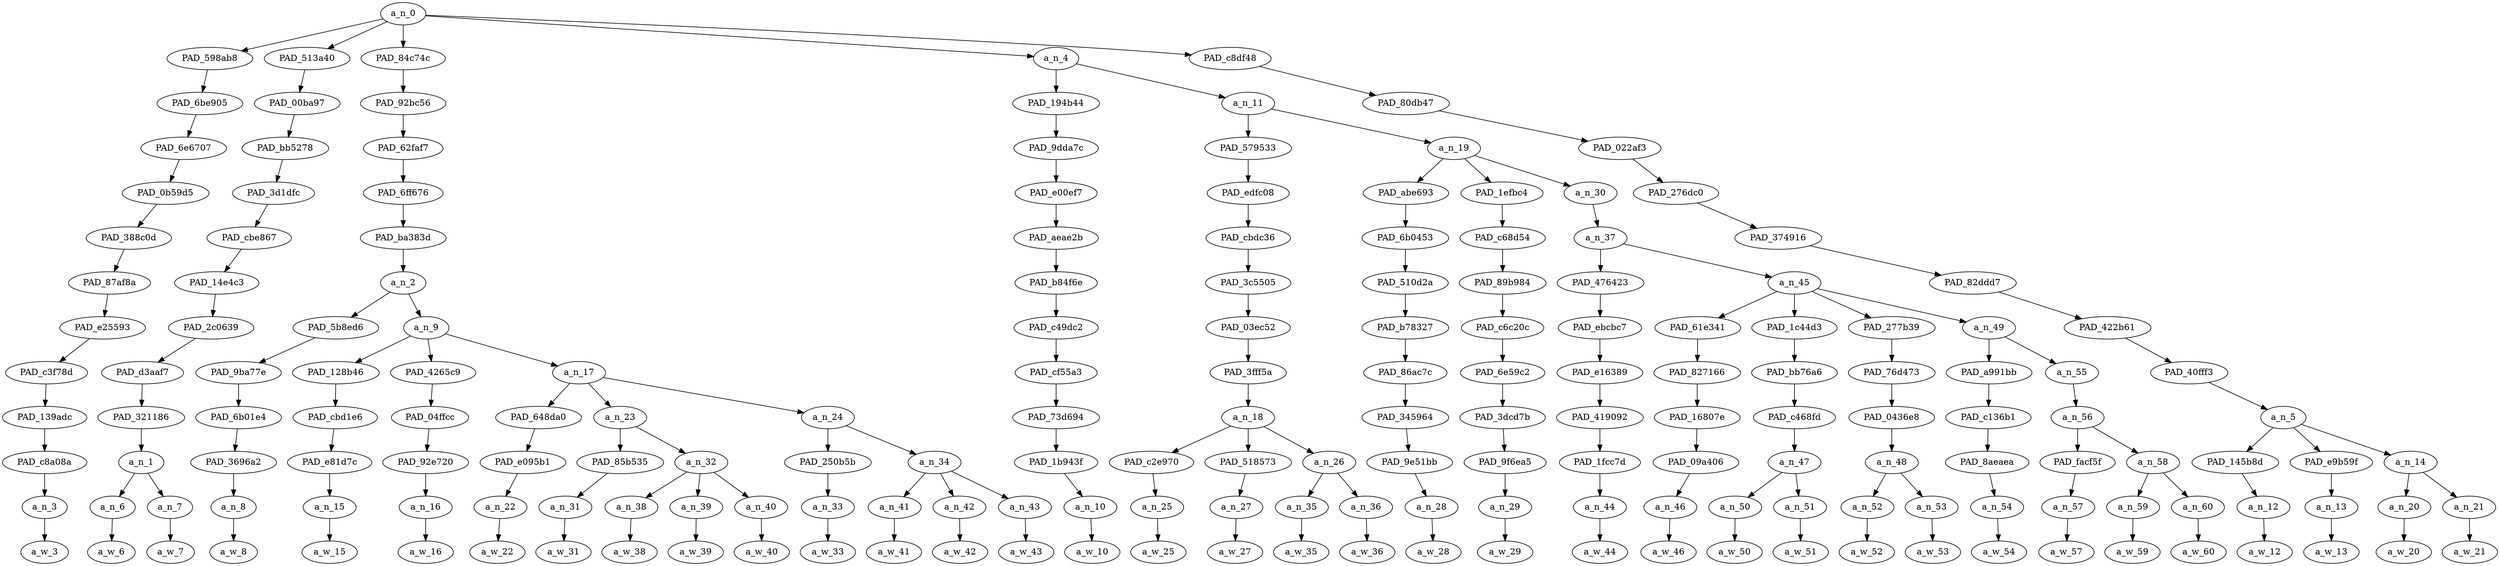 strict digraph "" {
	a_n_0	[div_dir=1,
		index=0,
		level=12,
		pos="13.678211805555554,12!",
		text_span="[0, 1, 2, 3, 4, 5, 6, 7, 8, 9, 10, 11, 12, 13, 14, 15, 16, 17, 18, 19, 20, 21, 22, 23, 24, 25, 26, 27, 28, 29, 30, 31, 32, 33, 34, \
35]",
		value=1.00000002];
	PAD_598ab8	[div_dir=-1,
		index=2,
		level=11,
		pos="14.0,11!",
		text_span="[14]",
		value=0.02053210];
	a_n_0 -> PAD_598ab8;
	PAD_513a40	[div_dir=1,
		index=0,
		level=11,
		pos="0.5,11!",
		text_span="[0, 1]",
		value=0.03356253];
	a_n_0 -> PAD_513a40;
	PAD_84c74c	[div_dir=1,
		index=1,
		level=11,
		pos="3.4444444444444446,11!",
		text_span="[2, 3, 4, 5, 6, 7, 8, 9, 10, 11, 12, 13]",
		value=0.26948515];
	a_n_0 -> PAD_84c74c;
	a_n_4	[div_dir=1,
		index=3,
		level=11,
		pos="17.279947916666668,11!",
		text_span="[15, 16, 17, 18, 19, 20, 21, 22, 23, 24, 25, 26, 27, 28, 29, 30, 31]",
		value=0.60753844];
	a_n_0 -> a_n_4;
	PAD_c8df48	[div_dir=1,
		index=4,
		level=11,
		pos="33.166666666666664,11!",
		text_span="[32, 33, 34, 35]",
		value=0.06862590];
	a_n_0 -> PAD_c8df48;
	PAD_6be905	[div_dir=-1,
		index=2,
		level=10,
		pos="14.0,10!",
		text_span="[14]",
		value=0.02053210];
	PAD_598ab8 -> PAD_6be905;
	PAD_6e6707	[div_dir=-1,
		index=2,
		level=9,
		pos="14.0,9!",
		text_span="[14]",
		value=0.02053210];
	PAD_6be905 -> PAD_6e6707;
	PAD_0b59d5	[div_dir=-1,
		index=2,
		level=8,
		pos="14.0,8!",
		text_span="[14]",
		value=0.02053210];
	PAD_6e6707 -> PAD_0b59d5;
	PAD_388c0d	[div_dir=-1,
		index=2,
		level=7,
		pos="14.0,7!",
		text_span="[14]",
		value=0.02053210];
	PAD_0b59d5 -> PAD_388c0d;
	PAD_87af8a	[div_dir=-1,
		index=2,
		level=6,
		pos="14.0,6!",
		text_span="[14]",
		value=0.02053210];
	PAD_388c0d -> PAD_87af8a;
	PAD_e25593	[div_dir=-1,
		index=3,
		level=5,
		pos="14.0,5!",
		text_span="[14]",
		value=0.02053210];
	PAD_87af8a -> PAD_e25593;
	PAD_c3f78d	[div_dir=-1,
		index=5,
		level=4,
		pos="14.0,4!",
		text_span="[14]",
		value=0.02053210];
	PAD_e25593 -> PAD_c3f78d;
	PAD_139adc	[div_dir=-1,
		index=7,
		level=3,
		pos="14.0,3!",
		text_span="[14]",
		value=0.02053210];
	PAD_c3f78d -> PAD_139adc;
	PAD_c8a08a	[div_dir=-1,
		index=9,
		level=2,
		pos="14.0,2!",
		text_span="[14]",
		value=0.02053210];
	PAD_139adc -> PAD_c8a08a;
	a_n_3	[div_dir=-1,
		index=14,
		level=1,
		pos="14.0,1!",
		text_span="[14]",
		value=0.02053210];
	PAD_c8a08a -> a_n_3;
	a_w_3	[div_dir=0,
		index=14,
		level=0,
		pos="14,0!",
		text_span="[14]",
		value=we];
	a_n_3 -> a_w_3;
	PAD_00ba97	[div_dir=1,
		index=0,
		level=10,
		pos="0.5,10!",
		text_span="[0, 1]",
		value=0.03356253];
	PAD_513a40 -> PAD_00ba97;
	PAD_bb5278	[div_dir=1,
		index=0,
		level=9,
		pos="0.5,9!",
		text_span="[0, 1]",
		value=0.03356253];
	PAD_00ba97 -> PAD_bb5278;
	PAD_3d1dfc	[div_dir=1,
		index=0,
		level=8,
		pos="0.5,8!",
		text_span="[0, 1]",
		value=0.03356253];
	PAD_bb5278 -> PAD_3d1dfc;
	PAD_cbe867	[div_dir=1,
		index=0,
		level=7,
		pos="0.5,7!",
		text_span="[0, 1]",
		value=0.03356253];
	PAD_3d1dfc -> PAD_cbe867;
	PAD_14e4c3	[div_dir=1,
		index=0,
		level=6,
		pos="0.5,6!",
		text_span="[0, 1]",
		value=0.03356253];
	PAD_cbe867 -> PAD_14e4c3;
	PAD_2c0639	[div_dir=1,
		index=0,
		level=5,
		pos="0.5,5!",
		text_span="[0, 1]",
		value=0.03356253];
	PAD_14e4c3 -> PAD_2c0639;
	PAD_d3aaf7	[div_dir=1,
		index=0,
		level=4,
		pos="0.5,4!",
		text_span="[0, 1]",
		value=0.03356253];
	PAD_2c0639 -> PAD_d3aaf7;
	PAD_321186	[div_dir=1,
		index=0,
		level=3,
		pos="0.5,3!",
		text_span="[0, 1]",
		value=0.03356253];
	PAD_d3aaf7 -> PAD_321186;
	a_n_1	[div_dir=1,
		index=0,
		level=2,
		pos="0.5,2!",
		text_span="[0, 1]",
		value=0.03356253];
	PAD_321186 -> a_n_1;
	a_n_6	[div_dir=1,
		index=0,
		level=1,
		pos="0.0,1!",
		text_span="[0]",
		value=0.01535512];
	a_n_1 -> a_n_6;
	a_n_7	[div_dir=1,
		index=1,
		level=1,
		pos="1.0,1!",
		text_span="[1]",
		value=0.01811296];
	a_n_1 -> a_n_7;
	a_w_6	[div_dir=0,
		index=0,
		level=0,
		pos="0,0!",
		text_span="[0]",
		value=in];
	a_n_6 -> a_w_6;
	a_w_7	[div_dir=0,
		index=1,
		level=0,
		pos="1,0!",
		text_span="[1]",
		value=fact];
	a_n_7 -> a_w_7;
	PAD_92bc56	[div_dir=1,
		index=1,
		level=10,
		pos="3.4444444444444446,10!",
		text_span="[2, 3, 4, 5, 6, 7, 8, 9, 10, 11, 12, 13]",
		value=0.26948515];
	PAD_84c74c -> PAD_92bc56;
	PAD_62faf7	[div_dir=1,
		index=1,
		level=9,
		pos="3.4444444444444446,9!",
		text_span="[2, 3, 4, 5, 6, 7, 8, 9, 10, 11, 12, 13]",
		value=0.26948515];
	PAD_92bc56 -> PAD_62faf7;
	PAD_6ff676	[div_dir=1,
		index=1,
		level=8,
		pos="3.4444444444444446,8!",
		text_span="[2, 3, 4, 5, 6, 7, 8, 9, 10, 11, 12, 13]",
		value=0.26948515];
	PAD_62faf7 -> PAD_6ff676;
	PAD_ba383d	[div_dir=1,
		index=1,
		level=7,
		pos="3.4444444444444446,7!",
		text_span="[2, 3, 4, 5, 6, 7, 8, 9, 10, 11, 12, 13]",
		value=0.26948515];
	PAD_6ff676 -> PAD_ba383d;
	a_n_2	[div_dir=1,
		index=1,
		level=6,
		pos="3.4444444444444446,6!",
		text_span="[2, 3, 4, 5, 6, 7, 8, 9, 10, 11, 12, 13]",
		value=0.26948515];
	PAD_ba383d -> a_n_2;
	PAD_5b8ed6	[div_dir=1,
		index=1,
		level=5,
		pos="2.0,5!",
		text_span="[2]",
		value=0.01462704];
	a_n_2 -> PAD_5b8ed6;
	a_n_9	[div_dir=1,
		index=2,
		level=5,
		pos="4.888888888888889,5!",
		text_span="[3, 4, 5, 6, 7, 8, 9, 10, 11, 12, 13]",
		value=0.25478296];
	a_n_2 -> a_n_9;
	PAD_9ba77e	[div_dir=1,
		index=1,
		level=4,
		pos="2.0,4!",
		text_span="[2]",
		value=0.01462704];
	PAD_5b8ed6 -> PAD_9ba77e;
	PAD_6b01e4	[div_dir=1,
		index=1,
		level=3,
		pos="2.0,3!",
		text_span="[2]",
		value=0.01462704];
	PAD_9ba77e -> PAD_6b01e4;
	PAD_3696a2	[div_dir=1,
		index=1,
		level=2,
		pos="2.0,2!",
		text_span="[2]",
		value=0.01462704];
	PAD_6b01e4 -> PAD_3696a2;
	a_n_8	[div_dir=1,
		index=2,
		level=1,
		pos="2.0,1!",
		text_span="[2]",
		value=0.01462704];
	PAD_3696a2 -> a_n_8;
	a_w_8	[div_dir=0,
		index=2,
		level=0,
		pos="2,0!",
		text_span="[2]",
		value=i];
	a_n_8 -> a_w_8;
	PAD_128b46	[div_dir=-1,
		index=2,
		level=4,
		pos="3.0,4!",
		text_span="[3]",
		value=0.01365624];
	a_n_9 -> PAD_128b46;
	PAD_4265c9	[div_dir=-1,
		index=3,
		level=4,
		pos="4.0,4!",
		text_span="[4]",
		value=0.01174897];
	a_n_9 -> PAD_4265c9;
	a_n_17	[div_dir=1,
		index=4,
		level=4,
		pos="7.666666666666667,4!",
		text_span="[5, 6, 7, 8, 9, 10, 11, 12, 13]",
		value=0.22931795];
	a_n_9 -> a_n_17;
	PAD_cbd1e6	[div_dir=-1,
		index=2,
		level=3,
		pos="3.0,3!",
		text_span="[3]",
		value=0.01365624];
	PAD_128b46 -> PAD_cbd1e6;
	PAD_e81d7c	[div_dir=-1,
		index=2,
		level=2,
		pos="3.0,2!",
		text_span="[3]",
		value=0.01365624];
	PAD_cbd1e6 -> PAD_e81d7c;
	a_n_15	[div_dir=-1,
		index=3,
		level=1,
		pos="3.0,1!",
		text_span="[3]",
		value=0.01365624];
	PAD_e81d7c -> a_n_15;
	a_w_15	[div_dir=0,
		index=3,
		level=0,
		pos="3,0!",
		text_span="[3]",
		value=can];
	a_n_15 -> a_w_15;
	PAD_04ffcc	[div_dir=-1,
		index=3,
		level=3,
		pos="4.0,3!",
		text_span="[4]",
		value=0.01174897];
	PAD_4265c9 -> PAD_04ffcc;
	PAD_92e720	[div_dir=-1,
		index=3,
		level=2,
		pos="4.0,2!",
		text_span="[4]",
		value=0.01174897];
	PAD_04ffcc -> PAD_92e720;
	a_n_16	[div_dir=-1,
		index=4,
		level=1,
		pos="4.0,1!",
		text_span="[4]",
		value=0.01174897];
	PAD_92e720 -> a_n_16;
	a_w_16	[div_dir=0,
		index=4,
		level=0,
		pos="4,0!",
		text_span="[4]",
		value=not];
	a_n_16 -> a_w_16;
	PAD_648da0	[div_dir=1,
		index=4,
		level=3,
		pos="5.0,3!",
		text_span="[5]",
		value=0.01324070];
	a_n_17 -> PAD_648da0;
	a_n_23	[div_dir=1,
		index=5,
		level=3,
		pos="7.0,3!",
		text_span="[6, 7, 8, 9]",
		value=0.06786105];
	a_n_17 -> a_n_23;
	a_n_24	[div_dir=1,
		index=6,
		level=3,
		pos="11.0,3!",
		text_span="[10, 11, 12, 13]",
		value=0.14814413];
	a_n_17 -> a_n_24;
	PAD_e095b1	[div_dir=1,
		index=4,
		level=2,
		pos="5.0,2!",
		text_span="[5]",
		value=0.01324070];
	PAD_648da0 -> PAD_e095b1;
	a_n_22	[div_dir=1,
		index=5,
		level=1,
		pos="5.0,1!",
		text_span="[5]",
		value=0.01324070];
	PAD_e095b1 -> a_n_22;
	a_w_22	[div_dir=0,
		index=5,
		level=0,
		pos="5,0!",
		text_span="[5]",
		value=find];
	a_n_22 -> a_w_22;
	PAD_85b535	[div_dir=1,
		index=5,
		level=2,
		pos="6.0,2!",
		text_span="[6]",
		value=0.01443434];
	a_n_23 -> PAD_85b535;
	a_n_32	[div_dir=1,
		index=6,
		level=2,
		pos="8.0,2!",
		text_span="[7, 8, 9]",
		value=0.05337647];
	a_n_23 -> a_n_32;
	a_n_31	[div_dir=1,
		index=6,
		level=1,
		pos="6.0,1!",
		text_span="[6]",
		value=0.01443434];
	PAD_85b535 -> a_n_31;
	a_w_31	[div_dir=0,
		index=6,
		level=0,
		pos="6,0!",
		text_span="[6]",
		value=anything];
	a_n_31 -> a_w_31;
	a_n_38	[div_dir=1,
		index=7,
		level=1,
		pos="7.0,1!",
		text_span="[7]",
		value=0.02173536];
	a_n_32 -> a_n_38;
	a_n_39	[div_dir=1,
		index=8,
		level=1,
		pos="8.0,1!",
		text_span="[8]",
		value=0.01298100];
	a_n_32 -> a_n_39;
	a_n_40	[div_dir=1,
		index=9,
		level=1,
		pos="9.0,1!",
		text_span="[9]",
		value=0.01860688];
	a_n_32 -> a_n_40;
	a_w_38	[div_dir=0,
		index=7,
		level=0,
		pos="7,0!",
		text_span="[7]",
		value=fuzzy];
	a_n_38 -> a_w_38;
	a_w_39	[div_dir=0,
		index=8,
		level=0,
		pos="8,0!",
		text_span="[8]",
		value=or];
	a_n_39 -> a_w_39;
	a_w_40	[div_dir=0,
		index=9,
		level=0,
		pos="9,0!",
		text_span="[9]",
		value=warm];
	a_n_40 -> a_w_40;
	PAD_250b5b	[div_dir=1,
		index=7,
		level=2,
		pos="10.0,2!",
		text_span="[10]",
		value=0.01720467];
	a_n_24 -> PAD_250b5b;
	a_n_34	[div_dir=1,
		index=8,
		level=2,
		pos="12.0,2!",
		text_span="[11, 12, 13]",
		value=0.13088540];
	a_n_24 -> a_n_34;
	a_n_33	[div_dir=1,
		index=10,
		level=1,
		pos="10.0,1!",
		text_span="[10]",
		value=0.01720467];
	PAD_250b5b -> a_n_33;
	a_w_33	[div_dir=0,
		index=10,
		level=0,
		pos="10,0!",
		text_span="[10]",
		value=about];
	a_n_33 -> a_w_33;
	a_n_41	[div_dir=-1,
		index=11,
		level=1,
		pos="11.0,1!",
		text_span="[11]",
		value=0.02829870];
	a_n_34 -> a_n_41;
	a_n_42	[div_dir=1,
		index=12,
		level=1,
		pos="12.0,1!",
		text_span="[12]",
		value=0.05988380];
	a_n_34 -> a_n_42;
	a_n_43	[div_dir=1,
		index=13,
		level=1,
		pos="13.0,1!",
		text_span="[13]",
		value=0.04266833];
	a_n_34 -> a_n_43;
	a_w_41	[div_dir=0,
		index=11,
		level=0,
		pos="11,0!",
		text_span="[11]",
		value=my];
	a_n_41 -> a_w_41;
	a_w_42	[div_dir=0,
		index=12,
		level=0,
		pos="12,0!",
		text_span="[12]",
		value=dutch];
	a_n_42 -> a_w_42;
	a_w_43	[div_dir=0,
		index=13,
		level=0,
		pos="13,0!",
		text_span="[13]",
		value=ness];
	a_n_43 -> a_w_43;
	PAD_194b44	[div_dir=1,
		index=3,
		level=10,
		pos="15.0,10!",
		text_span="[15]",
		value=0.01533071];
	a_n_4 -> PAD_194b44;
	a_n_11	[div_dir=1,
		index=4,
		level=10,
		pos="19.559895833333336,10!",
		text_span="[16, 17, 18, 19, 20, 21, 22, 23, 24, 25, 26, 27, 28, 29, 30, 31]",
		value=0.59195554];
	a_n_4 -> a_n_11;
	PAD_9dda7c	[div_dir=1,
		index=3,
		level=9,
		pos="15.0,9!",
		text_span="[15]",
		value=0.01533071];
	PAD_194b44 -> PAD_9dda7c;
	PAD_e00ef7	[div_dir=1,
		index=3,
		level=8,
		pos="15.0,8!",
		text_span="[15]",
		value=0.01533071];
	PAD_9dda7c -> PAD_e00ef7;
	PAD_aeae2b	[div_dir=1,
		index=3,
		level=7,
		pos="15.0,7!",
		text_span="[15]",
		value=0.01533071];
	PAD_e00ef7 -> PAD_aeae2b;
	PAD_b84f6e	[div_dir=1,
		index=3,
		level=6,
		pos="15.0,6!",
		text_span="[15]",
		value=0.01533071];
	PAD_aeae2b -> PAD_b84f6e;
	PAD_c49dc2	[div_dir=1,
		index=4,
		level=5,
		pos="15.0,5!",
		text_span="[15]",
		value=0.01533071];
	PAD_b84f6e -> PAD_c49dc2;
	PAD_cf55a3	[div_dir=1,
		index=6,
		level=4,
		pos="15.0,4!",
		text_span="[15]",
		value=0.01533071];
	PAD_c49dc2 -> PAD_cf55a3;
	PAD_73d694	[div_dir=1,
		index=8,
		level=3,
		pos="15.0,3!",
		text_span="[15]",
		value=0.01533071];
	PAD_cf55a3 -> PAD_73d694;
	PAD_1b943f	[div_dir=1,
		index=10,
		level=2,
		pos="15.0,2!",
		text_span="[15]",
		value=0.01533071];
	PAD_73d694 -> PAD_1b943f;
	a_n_10	[div_dir=1,
		index=15,
		level=1,
		pos="15.0,1!",
		text_span="[15]",
		value=0.01533071];
	PAD_1b943f -> a_n_10;
	a_w_10	[div_dir=0,
		index=15,
		level=0,
		pos="15,0!",
		text_span="[15]",
		value=are];
	a_n_10 -> a_w_10;
	PAD_579533	[div_dir=1,
		index=4,
		level=9,
		pos="17.5,9!",
		text_span="[16, 17, 18, 19]",
		value=0.10710458];
	a_n_11 -> PAD_579533;
	a_n_19	[div_dir=1,
		index=5,
		level=9,
		pos="21.619791666666668,9!",
		text_span="[20, 21, 22, 23, 24, 25, 26, 27, 28, 29, 30, 31]",
		value=0.48460662];
	a_n_11 -> a_n_19;
	PAD_edfc08	[div_dir=1,
		index=4,
		level=8,
		pos="17.5,8!",
		text_span="[16, 17, 18, 19]",
		value=0.10710458];
	PAD_579533 -> PAD_edfc08;
	PAD_cbdc36	[div_dir=1,
		index=4,
		level=7,
		pos="17.5,7!",
		text_span="[16, 17, 18, 19]",
		value=0.10710458];
	PAD_edfc08 -> PAD_cbdc36;
	PAD_3c5505	[div_dir=1,
		index=4,
		level=6,
		pos="17.5,6!",
		text_span="[16, 17, 18, 19]",
		value=0.10710458];
	PAD_cbdc36 -> PAD_3c5505;
	PAD_03ec52	[div_dir=1,
		index=5,
		level=5,
		pos="17.5,5!",
		text_span="[16, 17, 18, 19]",
		value=0.10710458];
	PAD_3c5505 -> PAD_03ec52;
	PAD_3fff5a	[div_dir=1,
		index=7,
		level=4,
		pos="17.5,4!",
		text_span="[16, 17, 18, 19]",
		value=0.10710458];
	PAD_03ec52 -> PAD_3fff5a;
	a_n_18	[div_dir=1,
		index=9,
		level=3,
		pos="17.5,3!",
		text_span="[16, 17, 18, 19]",
		value=0.10710458];
	PAD_3fff5a -> a_n_18;
	PAD_c2e970	[div_dir=1,
		index=11,
		level=2,
		pos="16.0,2!",
		text_span="[16]",
		value=0.01419163];
	a_n_18 -> PAD_c2e970;
	PAD_518573	[div_dir=-1,
		index=13,
		level=2,
		pos="19.0,2!",
		text_span="[19]",
		value=0.02496221];
	a_n_18 -> PAD_518573;
	a_n_26	[div_dir=1,
		index=12,
		level=2,
		pos="17.5,2!",
		text_span="[17, 18]",
		value=0.06792874];
	a_n_18 -> a_n_26;
	a_n_25	[div_dir=1,
		index=16,
		level=1,
		pos="16.0,1!",
		text_span="[16]",
		value=0.01419163];
	PAD_c2e970 -> a_n_25;
	a_w_25	[div_dir=0,
		index=16,
		level=0,
		pos="16,0!",
		text_span="[16]",
		value=a];
	a_n_25 -> a_w_25;
	a_n_27	[div_dir=-1,
		index=19,
		level=1,
		pos="19.0,1!",
		text_span="[19]",
		value=0.02496221];
	PAD_518573 -> a_n_27;
	a_w_27	[div_dir=0,
		index=19,
		level=0,
		pos="19,0!",
		text_span="[19]",
		value=people];
	a_n_27 -> a_w_27;
	a_n_35	[div_dir=1,
		index=17,
		level=1,
		pos="17.0,1!",
		text_span="[17]",
		value=0.01849857];
	a_n_26 -> a_n_35;
	a_n_36	[div_dir=1,
		index=18,
		level=1,
		pos="18.0,1!",
		text_span="[18]",
		value=0.04936813];
	a_n_26 -> a_n_36;
	a_w_35	[div_dir=0,
		index=17,
		level=0,
		pos="17,0!",
		text_span="[17]",
		value=pretty];
	a_n_35 -> a_w_35;
	a_w_36	[div_dir=0,
		index=18,
		level=0,
		pos="18,0!",
		text_span="[18]",
		value=dour];
	a_n_36 -> a_w_36;
	PAD_abe693	[div_dir=1,
		index=5,
		level=8,
		pos="20.0,8!",
		text_span="[20]",
		value=0.01555280];
	a_n_19 -> PAD_abe693;
	PAD_1efbc4	[div_dir=-1,
		index=6,
		level=8,
		pos="21.0,8!",
		text_span="[21]",
		value=0.01724774];
	a_n_19 -> PAD_1efbc4;
	a_n_30	[div_dir=1,
		index=7,
		level=8,
		pos="23.859375,8!",
		text_span="[22, 23, 24, 25, 26, 27, 28, 29, 30, 31]",
		value=0.45153106];
	a_n_19 -> a_n_30;
	PAD_6b0453	[div_dir=1,
		index=5,
		level=7,
		pos="20.0,7!",
		text_span="[20]",
		value=0.01555280];
	PAD_abe693 -> PAD_6b0453;
	PAD_510d2a	[div_dir=1,
		index=5,
		level=6,
		pos="20.0,6!",
		text_span="[20]",
		value=0.01555280];
	PAD_6b0453 -> PAD_510d2a;
	PAD_b78327	[div_dir=1,
		index=6,
		level=5,
		pos="20.0,5!",
		text_span="[20]",
		value=0.01555280];
	PAD_510d2a -> PAD_b78327;
	PAD_86ac7c	[div_dir=1,
		index=8,
		level=4,
		pos="20.0,4!",
		text_span="[20]",
		value=0.01555280];
	PAD_b78327 -> PAD_86ac7c;
	PAD_345964	[div_dir=1,
		index=10,
		level=3,
		pos="20.0,3!",
		text_span="[20]",
		value=0.01555280];
	PAD_86ac7c -> PAD_345964;
	PAD_9e51bb	[div_dir=1,
		index=14,
		level=2,
		pos="20.0,2!",
		text_span="[20]",
		value=0.01555280];
	PAD_345964 -> PAD_9e51bb;
	a_n_28	[div_dir=1,
		index=20,
		level=1,
		pos="20.0,1!",
		text_span="[20]",
		value=0.01555280];
	PAD_9e51bb -> a_n_28;
	a_w_28	[div_dir=0,
		index=20,
		level=0,
		pos="20,0!",
		text_span="[20]",
		value=always];
	a_n_28 -> a_w_28;
	PAD_c68d54	[div_dir=-1,
		index=6,
		level=7,
		pos="21.0,7!",
		text_span="[21]",
		value=0.01724774];
	PAD_1efbc4 -> PAD_c68d54;
	PAD_89b984	[div_dir=-1,
		index=6,
		level=6,
		pos="21.0,6!",
		text_span="[21]",
		value=0.01724774];
	PAD_c68d54 -> PAD_89b984;
	PAD_c6c20c	[div_dir=-1,
		index=7,
		level=5,
		pos="21.0,5!",
		text_span="[21]",
		value=0.01724774];
	PAD_89b984 -> PAD_c6c20c;
	PAD_6e59c2	[div_dir=-1,
		index=9,
		level=4,
		pos="21.0,4!",
		text_span="[21]",
		value=0.01724774];
	PAD_c6c20c -> PAD_6e59c2;
	PAD_3dcd7b	[div_dir=-1,
		index=11,
		level=3,
		pos="21.0,3!",
		text_span="[21]",
		value=0.01724774];
	PAD_6e59c2 -> PAD_3dcd7b;
	PAD_9f6ea5	[div_dir=-1,
		index=15,
		level=2,
		pos="21.0,2!",
		text_span="[21]",
		value=0.01724774];
	PAD_3dcd7b -> PAD_9f6ea5;
	a_n_29	[div_dir=-1,
		index=21,
		level=1,
		pos="21.0,1!",
		text_span="[21]",
		value=0.01724774];
	PAD_9f6ea5 -> a_n_29;
	a_w_29	[div_dir=0,
		index=21,
		level=0,
		pos="21,0!",
		text_span="[21]",
		value=having];
	a_n_29 -> a_w_29;
	a_n_37	[div_dir=1,
		index=7,
		level=7,
		pos="23.859375,7!",
		text_span="[22, 23, 24, 25, 26, 27, 28, 29, 30, 31]",
		value=0.45122205];
	a_n_30 -> a_n_37;
	PAD_476423	[div_dir=1,
		index=7,
		level=6,
		pos="22.0,6!",
		text_span="[22]",
		value=0.01492409];
	a_n_37 -> PAD_476423;
	a_n_45	[div_dir=1,
		index=8,
		level=6,
		pos="25.71875,6!",
		text_span="[23, 24, 25, 26, 27, 28, 29, 30, 31]",
		value=0.43598895];
	a_n_37 -> a_n_45;
	PAD_ebcbc7	[div_dir=1,
		index=8,
		level=5,
		pos="22.0,5!",
		text_span="[22]",
		value=0.01492409];
	PAD_476423 -> PAD_ebcbc7;
	PAD_e16389	[div_dir=1,
		index=10,
		level=4,
		pos="22.0,4!",
		text_span="[22]",
		value=0.01492409];
	PAD_ebcbc7 -> PAD_e16389;
	PAD_419092	[div_dir=1,
		index=12,
		level=3,
		pos="22.0,3!",
		text_span="[22]",
		value=0.01492409];
	PAD_e16389 -> PAD_419092;
	PAD_1fcc7d	[div_dir=1,
		index=16,
		level=2,
		pos="22.0,2!",
		text_span="[22]",
		value=0.01492409];
	PAD_419092 -> PAD_1fcc7d;
	a_n_44	[div_dir=1,
		index=22,
		level=1,
		pos="22.0,1!",
		text_span="[22]",
		value=0.01492409];
	PAD_1fcc7d -> a_n_44;
	a_w_44	[div_dir=0,
		index=22,
		level=0,
		pos="22,0!",
		text_span="[22]",
		value=to];
	a_n_44 -> a_w_44;
	PAD_61e341	[div_dir=1,
		index=9,
		level=5,
		pos="23.0,5!",
		text_span="[23]",
		value=0.03030330];
	a_n_45 -> PAD_61e341;
	PAD_1c44d3	[div_dir=1,
		index=10,
		level=5,
		pos="24.5,5!",
		text_span="[24, 25]",
		value=0.05828768];
	a_n_45 -> PAD_1c44d3;
	PAD_277b39	[div_dir=1,
		index=11,
		level=5,
		pos="26.5,5!",
		text_span="[26, 27]",
		value=0.22516664];
	a_n_45 -> PAD_277b39;
	a_n_49	[div_dir=1,
		index=12,
		level=5,
		pos="28.875,5!",
		text_span="[28, 29, 30, 31]",
		value=0.12190848];
	a_n_45 -> a_n_49;
	PAD_827166	[div_dir=1,
		index=11,
		level=4,
		pos="23.0,4!",
		text_span="[23]",
		value=0.03030330];
	PAD_61e341 -> PAD_827166;
	PAD_16807e	[div_dir=1,
		index=13,
		level=3,
		pos="23.0,3!",
		text_span="[23]",
		value=0.03030330];
	PAD_827166 -> PAD_16807e;
	PAD_09a406	[div_dir=1,
		index=17,
		level=2,
		pos="23.0,2!",
		text_span="[23]",
		value=0.03030330];
	PAD_16807e -> PAD_09a406;
	a_n_46	[div_dir=1,
		index=23,
		level=1,
		pos="23.0,1!",
		text_span="[23]",
		value=0.03030330];
	PAD_09a406 -> a_n_46;
	a_w_46	[div_dir=0,
		index=23,
		level=0,
		pos="23,0!",
		text_span="[23]",
		value=stick];
	a_n_46 -> a_w_46;
	PAD_bb76a6	[div_dir=1,
		index=12,
		level=4,
		pos="24.5,4!",
		text_span="[24, 25]",
		value=0.05828768];
	PAD_1c44d3 -> PAD_bb76a6;
	PAD_c468fd	[div_dir=1,
		index=14,
		level=3,
		pos="24.5,3!",
		text_span="[24, 25]",
		value=0.05828768];
	PAD_bb76a6 -> PAD_c468fd;
	a_n_47	[div_dir=1,
		index=18,
		level=2,
		pos="24.5,2!",
		text_span="[24, 25]",
		value=0.05828768];
	PAD_c468fd -> a_n_47;
	a_n_50	[div_dir=1,
		index=24,
		level=1,
		pos="24.0,1!",
		text_span="[24]",
		value=0.02252161];
	a_n_47 -> a_n_50;
	a_n_51	[div_dir=-1,
		index=25,
		level=1,
		pos="25.0,1!",
		text_span="[25]",
		value=0.03574341];
	a_n_47 -> a_n_51;
	a_w_50	[div_dir=0,
		index=24,
		level=0,
		pos="24,0!",
		text_span="[24]",
		value=our];
	a_n_50 -> a_w_50;
	a_w_51	[div_dir=0,
		index=25,
		level=0,
		pos="25,0!",
		text_span="[25]",
		value=fingers];
	a_n_51 -> a_w_51;
	PAD_76d473	[div_dir=1,
		index=13,
		level=4,
		pos="26.5,4!",
		text_span="[26, 27]",
		value=0.22516664];
	PAD_277b39 -> PAD_76d473;
	PAD_0436e8	[div_dir=1,
		index=15,
		level=3,
		pos="26.5,3!",
		text_span="[26, 27]",
		value=0.22516664];
	PAD_76d473 -> PAD_0436e8;
	a_n_48	[div_dir=1,
		index=19,
		level=2,
		pos="26.5,2!",
		text_span="[26, 27]",
		value=0.22516664];
	PAD_0436e8 -> a_n_48;
	a_n_52	[div_dir=-1,
		index=26,
		level=1,
		pos="26.0,1!",
		text_span="[26]",
		value=0.04150886];
	a_n_48 -> a_n_52;
	a_n_53	[div_dir=1,
		index=27,
		level=1,
		pos="27.0,1!",
		text_span="[27]",
		value=0.18329895];
	a_n_48 -> a_n_53;
	a_w_52	[div_dir=0,
		index=26,
		level=0,
		pos="26,0!",
		text_span="[26]",
		value=in1];
	a_n_52 -> a_w_52;
	a_w_53	[div_dir=0,
		index=27,
		level=0,
		pos="27,0!",
		text_span="[27]",
		value=dykes];
	a_n_53 -> a_w_53;
	PAD_a991bb	[div_dir=-1,
		index=14,
		level=4,
		pos="28.0,4!",
		text_span="[28]",
		value=0.02064920];
	a_n_49 -> PAD_a991bb;
	a_n_55	[div_dir=1,
		index=15,
		level=4,
		pos="29.75,4!",
		text_span="[29, 30, 31]",
		value=0.10109354];
	a_n_49 -> a_n_55;
	PAD_c136b1	[div_dir=-1,
		index=16,
		level=3,
		pos="28.0,3!",
		text_span="[28]",
		value=0.02064920];
	PAD_a991bb -> PAD_c136b1;
	PAD_8aeaea	[div_dir=-1,
		index=20,
		level=2,
		pos="28.0,2!",
		text_span="[28]",
		value=0.02064920];
	PAD_c136b1 -> PAD_8aeaea;
	a_n_54	[div_dir=-1,
		index=28,
		level=1,
		pos="28.0,1!",
		text_span="[28]",
		value=0.02064920];
	PAD_8aeaea -> a_n_54;
	a_w_54	[div_dir=0,
		index=28,
		level=0,
		pos="28,0!",
		text_span="[28]",
		value=while];
	a_n_54 -> a_w_54;
	a_n_56	[div_dir=1,
		index=17,
		level=3,
		pos="29.75,3!",
		text_span="[29, 30, 31]",
		value=0.10087443];
	a_n_55 -> a_n_56;
	PAD_facf5f	[div_dir=-1,
		index=21,
		level=2,
		pos="29.0,2!",
		text_span="[29]",
		value=0.02691922];
	a_n_56 -> PAD_facf5f;
	a_n_58	[div_dir=1,
		index=22,
		level=2,
		pos="30.5,2!",
		text_span="[30, 31]",
		value=0.07373610];
	a_n_56 -> a_n_58;
	a_n_57	[div_dir=-1,
		index=29,
		level=1,
		pos="29.0,1!",
		text_span="[29]",
		value=0.02691922];
	PAD_facf5f -> a_n_57;
	a_w_57	[div_dir=0,
		index=29,
		level=0,
		pos="29,0!",
		text_span="[29]",
		value=wearing];
	a_n_57 -> a_w_57;
	a_n_59	[div_dir=1,
		index=30,
		level=1,
		pos="30.0,1!",
		text_span="[30]",
		value=0.03804930];
	a_n_58 -> a_n_59;
	a_n_60	[div_dir=1,
		index=31,
		level=1,
		pos="31.0,1!",
		text_span="[31]",
		value=0.03536781];
	a_n_58 -> a_n_60;
	a_w_59	[div_dir=0,
		index=30,
		level=0,
		pos="30,0!",
		text_span="[30]",
		value=wooden];
	a_n_59 -> a_w_59;
	a_w_60	[div_dir=0,
		index=31,
		level=0,
		pos="31,0!",
		text_span="[31]",
		value=shoes];
	a_n_60 -> a_w_60;
	PAD_80db47	[div_dir=1,
		index=5,
		level=10,
		pos="33.166666666666664,10!",
		text_span="[32, 33, 34, 35]",
		value=0.06862590];
	PAD_c8df48 -> PAD_80db47;
	PAD_022af3	[div_dir=1,
		index=6,
		level=9,
		pos="33.166666666666664,9!",
		text_span="[32, 33, 34, 35]",
		value=0.06862590];
	PAD_80db47 -> PAD_022af3;
	PAD_276dc0	[div_dir=1,
		index=8,
		level=8,
		pos="33.166666666666664,8!",
		text_span="[32, 33, 34, 35]",
		value=0.06862590];
	PAD_022af3 -> PAD_276dc0;
	PAD_374916	[div_dir=1,
		index=8,
		level=7,
		pos="33.166666666666664,7!",
		text_span="[32, 33, 34, 35]",
		value=0.06862590];
	PAD_276dc0 -> PAD_374916;
	PAD_82ddd7	[div_dir=1,
		index=9,
		level=6,
		pos="33.166666666666664,6!",
		text_span="[32, 33, 34, 35]",
		value=0.06862590];
	PAD_374916 -> PAD_82ddd7;
	PAD_422b61	[div_dir=1,
		index=13,
		level=5,
		pos="33.166666666666664,5!",
		text_span="[32, 33, 34, 35]",
		value=0.06862590];
	PAD_82ddd7 -> PAD_422b61;
	PAD_40fff3	[div_dir=1,
		index=16,
		level=4,
		pos="33.166666666666664,4!",
		text_span="[32, 33, 34, 35]",
		value=0.06862590];
	PAD_422b61 -> PAD_40fff3;
	a_n_5	[div_dir=1,
		index=18,
		level=3,
		pos="33.166666666666664,3!",
		text_span="[32, 33, 34, 35]",
		value=0.06862590];
	PAD_40fff3 -> a_n_5;
	PAD_145b8d	[div_dir=-1,
		index=23,
		level=2,
		pos="32.0,2!",
		text_span="[32]",
		value=0.02069959];
	a_n_5 -> PAD_145b8d;
	PAD_e9b59f	[div_dir=1,
		index=24,
		level=2,
		pos="33.0,2!",
		text_span="[33]",
		value=0.01532111];
	a_n_5 -> PAD_e9b59f;
	a_n_14	[div_dir=1,
		index=25,
		level=2,
		pos="34.5,2!",
		text_span="[34, 35]",
		value=0.03256151];
	a_n_5 -> a_n_14;
	a_n_12	[div_dir=-1,
		index=32,
		level=1,
		pos="32.0,1!",
		text_span="[32]",
		value=0.02069959];
	PAD_145b8d -> a_n_12;
	a_w_12	[div_dir=0,
		index=32,
		level=0,
		pos="32,0!",
		text_span="[32]",
		value=does];
	a_n_12 -> a_w_12;
	a_n_13	[div_dir=1,
		index=33,
		level=1,
		pos="33.0,1!",
		text_span="[33]",
		value=0.01532111];
	PAD_e9b59f -> a_n_13;
	a_w_13	[div_dir=0,
		index=33,
		level=0,
		pos="33,0!",
		text_span="[33]",
		value=that];
	a_n_13 -> a_w_13;
	a_n_20	[div_dir=-1,
		index=34,
		level=1,
		pos="34.0,1!",
		text_span="[34]",
		value=0.01369982];
	a_n_14 -> a_n_20;
	a_n_21	[div_dir=1,
		index=35,
		level=1,
		pos="35.0,1!",
		text_span="[35]",
		value=0.01880396];
	a_n_14 -> a_n_21;
	a_w_20	[div_dir=0,
		index=34,
		level=0,
		pos="34,0!",
		text_span="[34]",
		value=to1];
	a_n_20 -> a_w_20;
	a_w_21	[div_dir=0,
		index=35,
		level=0,
		pos="35,0!",
		text_span="[35]",
		value=you];
	a_n_21 -> a_w_21;
}

